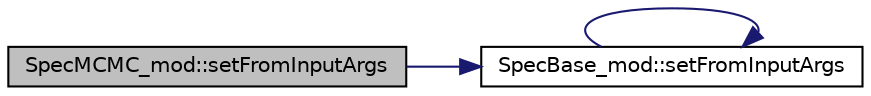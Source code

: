 digraph "SpecMCMC_mod::setFromInputArgs"
{
 // LATEX_PDF_SIZE
  edge [fontname="Helvetica",fontsize="10",labelfontname="Helvetica",labelfontsize="10"];
  node [fontname="Helvetica",fontsize="10",shape=record];
  rankdir="LR";
  Node1 [label="SpecMCMC_mod::setFromInputArgs",height=0.2,width=0.4,color="black", fillcolor="grey75", style="filled", fontcolor="black",tooltip=" "];
  Node1 -> Node2 [color="midnightblue",fontsize="10",style="solid",fontname="Helvetica"];
  Node2 [label="SpecBase_mod::setFromInputArgs",height=0.2,width=0.4,color="black", fillcolor="white", style="filled",URL="$namespaceSpecBase__mod.html#a44ba6ab2cfcce307ab0b89dd2d4933f3",tooltip=" "];
  Node2 -> Node2 [color="midnightblue",fontsize="10",style="solid",fontname="Helvetica"];
}
